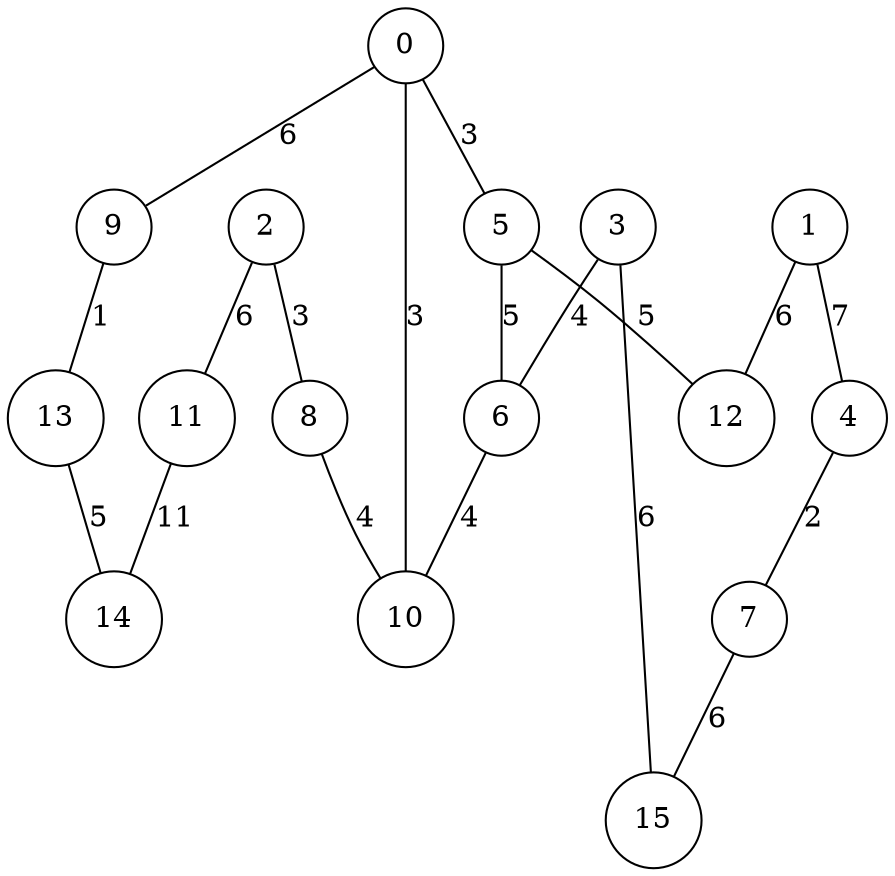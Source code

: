 graph qubit_interaction_graph {
    node [shape=circle];
    0 -- 9 [label=6];
    0 -- 10 [label=3];
    0 -- 5 [label=3];
    1 -- 4 [label=7];
    1 -- 12 [label=6];
    2 -- 8 [label=3];
    2 -- 11 [label=6];
    3 -- 6 [label=4];
    3 -- 15 [label=6];
    4 -- 7 [label=2];
    5 -- 12 [label=5];
    5 -- 6 [label=5];
    6 -- 10 [label=4];
    7 -- 15 [label=6];
    8 -- 10 [label=4];
    9 -- 13 [label=1];
    11 -- 14 [label=11];
    13 -- 14 [label=5];
}